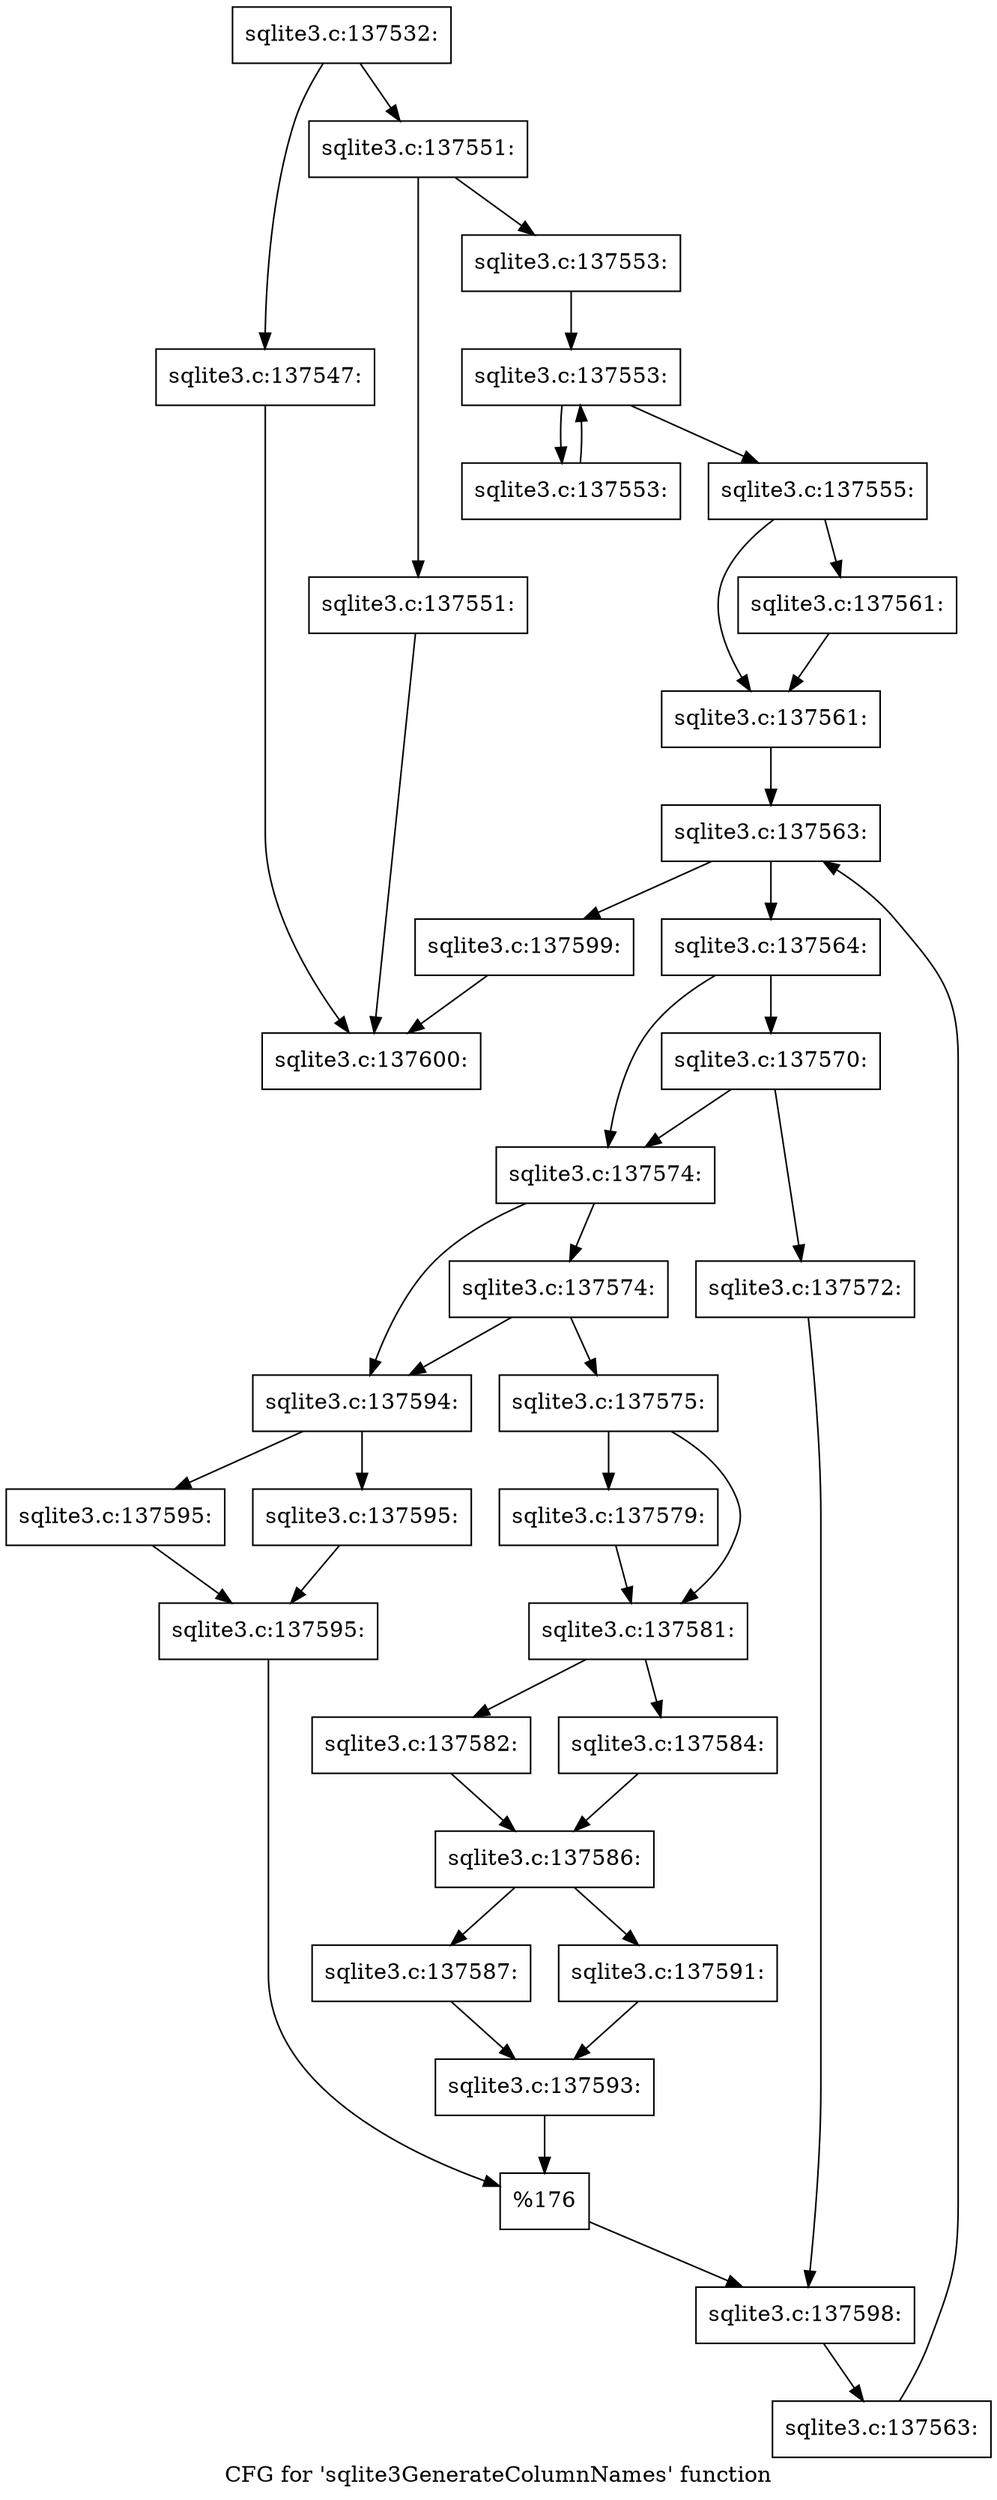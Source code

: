 digraph "CFG for 'sqlite3GenerateColumnNames' function" {
	label="CFG for 'sqlite3GenerateColumnNames' function";

	Node0x55c0f63a6720 [shape=record,label="{sqlite3.c:137532:}"];
	Node0x55c0f63a6720 -> Node0x55c0f9322650;
	Node0x55c0f63a6720 -> Node0x55c0f93226a0;
	Node0x55c0f9322650 [shape=record,label="{sqlite3.c:137547:}"];
	Node0x55c0f9322650 -> Node0x55c0f931fdf0;
	Node0x55c0f93226a0 [shape=record,label="{sqlite3.c:137551:}"];
	Node0x55c0f93226a0 -> Node0x55c0f9322c70;
	Node0x55c0f93226a0 -> Node0x55c0f9322cc0;
	Node0x55c0f9322c70 [shape=record,label="{sqlite3.c:137551:}"];
	Node0x55c0f9322c70 -> Node0x55c0f931fdf0;
	Node0x55c0f9322cc0 [shape=record,label="{sqlite3.c:137553:}"];
	Node0x55c0f9322cc0 -> Node0x55c0f9323150;
	Node0x55c0f9323150 [shape=record,label="{sqlite3.c:137553:}"];
	Node0x55c0f9323150 -> Node0x55c0f9323590;
	Node0x55c0f9323150 -> Node0x55c0f93232b0;
	Node0x55c0f9323590 [shape=record,label="{sqlite3.c:137553:}"];
	Node0x55c0f9323590 -> Node0x55c0f9323150;
	Node0x55c0f93232b0 [shape=record,label="{sqlite3.c:137555:}"];
	Node0x55c0f93232b0 -> Node0x55c0f9324950;
	Node0x55c0f93232b0 -> Node0x55c0f93249a0;
	Node0x55c0f93249a0 [shape=record,label="{sqlite3.c:137561:}"];
	Node0x55c0f93249a0 -> Node0x55c0f9324950;
	Node0x55c0f9324950 [shape=record,label="{sqlite3.c:137561:}"];
	Node0x55c0f9324950 -> Node0x55c0f9325770;
	Node0x55c0f9325770 [shape=record,label="{sqlite3.c:137563:}"];
	Node0x55c0f9325770 -> Node0x55c0f9325990;
	Node0x55c0f9325770 -> Node0x55c0f93255c0;
	Node0x55c0f9325990 [shape=record,label="{sqlite3.c:137564:}"];
	Node0x55c0f9325990 -> Node0x55c0f93268c0;
	Node0x55c0f9325990 -> Node0x55c0f9326870;
	Node0x55c0f93268c0 [shape=record,label="{sqlite3.c:137570:}"];
	Node0x55c0f93268c0 -> Node0x55c0f93267d0;
	Node0x55c0f93268c0 -> Node0x55c0f9326870;
	Node0x55c0f93267d0 [shape=record,label="{sqlite3.c:137572:}"];
	Node0x55c0f93267d0 -> Node0x55c0f9326820;
	Node0x55c0f9326870 [shape=record,label="{sqlite3.c:137574:}"];
	Node0x55c0f9326870 -> Node0x55c0f9328510;
	Node0x55c0f9326870 -> Node0x55c0f93284c0;
	Node0x55c0f9328510 [shape=record,label="{sqlite3.c:137574:}"];
	Node0x55c0f9328510 -> Node0x55c0f93282b0;
	Node0x55c0f9328510 -> Node0x55c0f93284c0;
	Node0x55c0f93282b0 [shape=record,label="{sqlite3.c:137575:}"];
	Node0x55c0f93282b0 -> Node0x55c0f9329930;
	Node0x55c0f93282b0 -> Node0x55c0f9329980;
	Node0x55c0f9329930 [shape=record,label="{sqlite3.c:137579:}"];
	Node0x55c0f9329930 -> Node0x55c0f9329980;
	Node0x55c0f9329980 [shape=record,label="{sqlite3.c:137581:}"];
	Node0x55c0f9329980 -> Node0x55c0f932a0e0;
	Node0x55c0f9329980 -> Node0x55c0f932a180;
	Node0x55c0f932a0e0 [shape=record,label="{sqlite3.c:137582:}"];
	Node0x55c0f932a0e0 -> Node0x55c0f932a130;
	Node0x55c0f932a180 [shape=record,label="{sqlite3.c:137584:}"];
	Node0x55c0f932a180 -> Node0x55c0f932a130;
	Node0x55c0f932a130 [shape=record,label="{sqlite3.c:137586:}"];
	Node0x55c0f932a130 -> Node0x55c0f932ae80;
	Node0x55c0f932a130 -> Node0x55c0f932af20;
	Node0x55c0f932ae80 [shape=record,label="{sqlite3.c:137587:}"];
	Node0x55c0f932ae80 -> Node0x55c0f932aed0;
	Node0x55c0f932af20 [shape=record,label="{sqlite3.c:137591:}"];
	Node0x55c0f932af20 -> Node0x55c0f932aed0;
	Node0x55c0f932aed0 [shape=record,label="{sqlite3.c:137593:}"];
	Node0x55c0f932aed0 -> Node0x55c0f9328470;
	Node0x55c0f93284c0 [shape=record,label="{sqlite3.c:137594:}"];
	Node0x55c0f93284c0 -> Node0x55c0f932ce40;
	Node0x55c0f93284c0 -> Node0x55c0f932ce90;
	Node0x55c0f932ce40 [shape=record,label="{sqlite3.c:137595:}"];
	Node0x55c0f932ce40 -> Node0x55c0f932cee0;
	Node0x55c0f932ce90 [shape=record,label="{sqlite3.c:137595:}"];
	Node0x55c0f932ce90 -> Node0x55c0f932cee0;
	Node0x55c0f932cee0 [shape=record,label="{sqlite3.c:137595:}"];
	Node0x55c0f932cee0 -> Node0x55c0f9328470;
	Node0x55c0f9328470 [shape=record,label="{%176}"];
	Node0x55c0f9328470 -> Node0x55c0f9326820;
	Node0x55c0f9326820 [shape=record,label="{sqlite3.c:137598:}"];
	Node0x55c0f9326820 -> Node0x55c0f9325900;
	Node0x55c0f9325900 [shape=record,label="{sqlite3.c:137563:}"];
	Node0x55c0f9325900 -> Node0x55c0f9325770;
	Node0x55c0f93255c0 [shape=record,label="{sqlite3.c:137599:}"];
	Node0x55c0f93255c0 -> Node0x55c0f931fdf0;
	Node0x55c0f931fdf0 [shape=record,label="{sqlite3.c:137600:}"];
}
